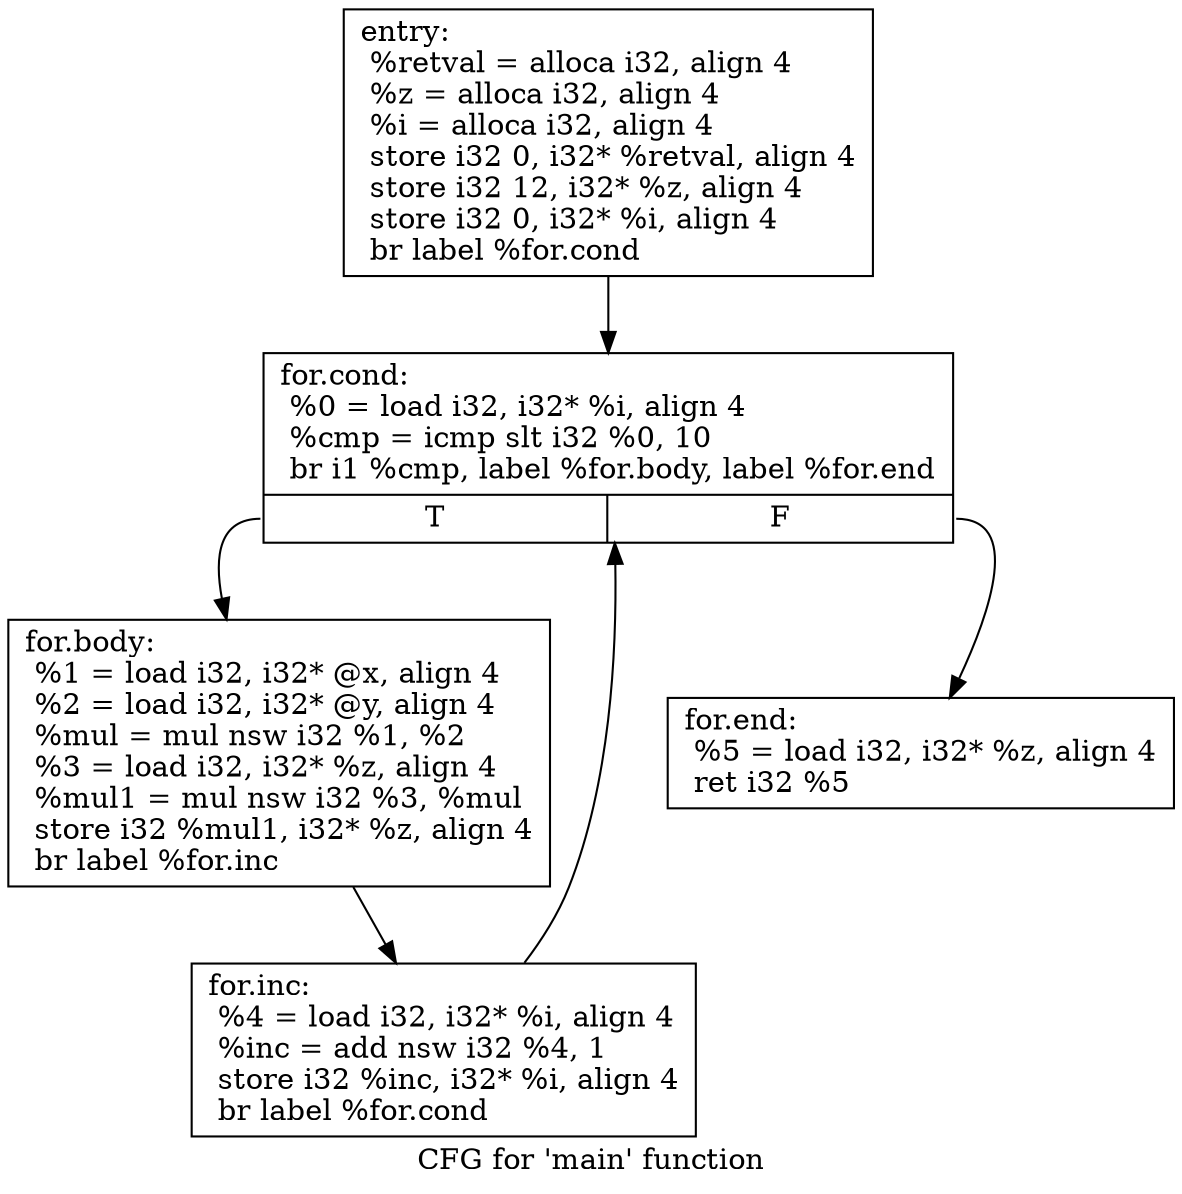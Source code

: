 digraph "CFG for 'main' function" {
	label="CFG for 'main' function";

	Node0x5596a749b350 [shape=record,label="{entry:\l  %retval = alloca i32, align 4\l  %z = alloca i32, align 4\l  %i = alloca i32, align 4\l  store i32 0, i32* %retval, align 4\l  store i32 12, i32* %z, align 4\l  store i32 0, i32* %i, align 4\l  br label %for.cond\l}"];
	Node0x5596a749b350 -> Node0x5596a749b810;
	Node0x5596a749b810 [shape=record,label="{for.cond:                                         \l  %0 = load i32, i32* %i, align 4\l  %cmp = icmp slt i32 %0, 10\l  br i1 %cmp, label %for.body, label %for.end\l|{<s0>T|<s1>F}}"];
	Node0x5596a749b810:s0 -> Node0x5596a749ba00;
	Node0x5596a749b810:s1 -> Node0x5596a749bae0;
	Node0x5596a749ba00 [shape=record,label="{for.body:                                         \l  %1 = load i32, i32* @x, align 4\l  %2 = load i32, i32* @y, align 4\l  %mul = mul nsw i32 %1, %2\l  %3 = load i32, i32* %z, align 4\l  %mul1 = mul nsw i32 %3, %mul\l  store i32 %mul1, i32* %z, align 4\l  br label %for.inc\l}"];
	Node0x5596a749ba00 -> Node0x5596a749be20;
	Node0x5596a749be20 [shape=record,label="{for.inc:                                          \l  %4 = load i32, i32* %i, align 4\l  %inc = add nsw i32 %4, 1\l  store i32 %inc, i32* %i, align 4\l  br label %for.cond\l}"];
	Node0x5596a749be20 -> Node0x5596a749b810;
	Node0x5596a749bae0 [shape=record,label="{for.end:                                          \l  %5 = load i32, i32* %z, align 4\l  ret i32 %5\l}"];
}
